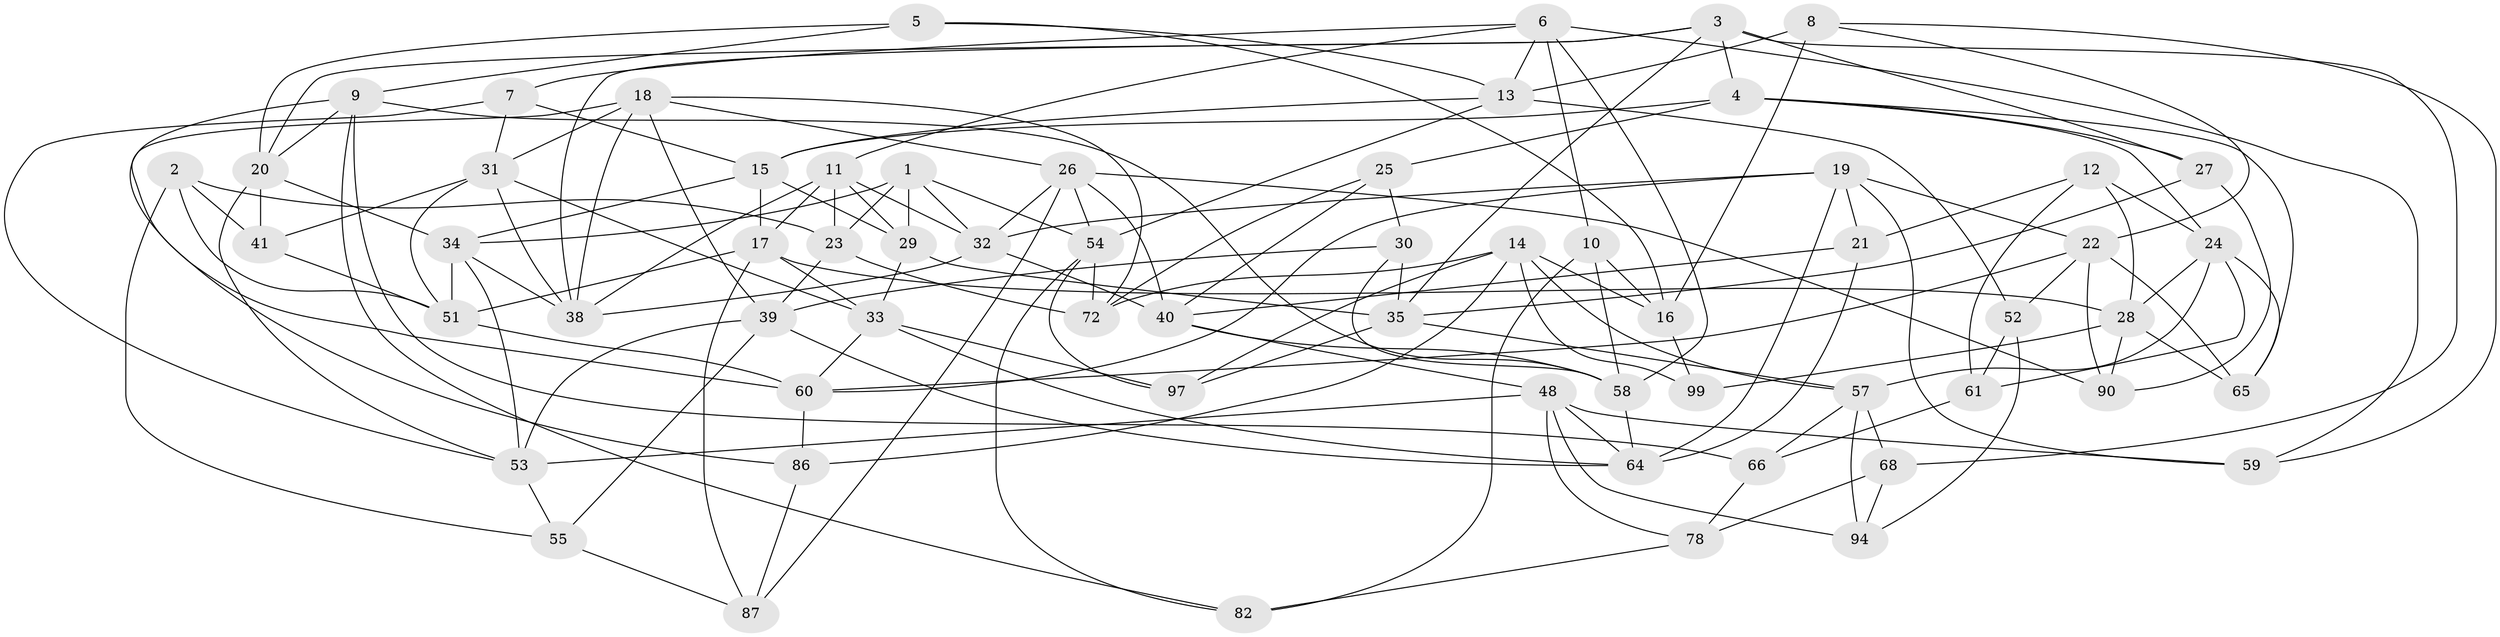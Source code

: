 // Generated by graph-tools (version 1.1) at 2025/24/03/03/25 07:24:31]
// undirected, 63 vertices, 160 edges
graph export_dot {
graph [start="1"]
  node [color=gray90,style=filled];
  1 [super="+75"];
  2;
  3 [super="+56"];
  4 [super="+63"];
  5;
  6 [super="+37"];
  7;
  8;
  9 [super="+49"];
  10;
  11 [super="+36"];
  12;
  13 [super="+93"];
  14 [super="+89"];
  15 [super="+45"];
  16 [super="+96"];
  17 [super="+70"];
  18 [super="+47"];
  19 [super="+79"];
  20 [super="+43"];
  21;
  22 [super="+42"];
  23 [super="+92"];
  24 [super="+98"];
  25;
  26 [super="+81"];
  27;
  28 [super="+100"];
  29 [super="+62"];
  30;
  31 [super="+67"];
  32 [super="+50"];
  33 [super="+46"];
  34 [super="+44"];
  35 [super="+88"];
  38 [super="+95"];
  39 [super="+84"];
  40 [super="+85"];
  41;
  48 [super="+74"];
  51 [super="+80"];
  52;
  53 [super="+69"];
  54 [super="+83"];
  55;
  57 [super="+91"];
  58 [super="+77"];
  59;
  60 [super="+73"];
  61;
  64 [super="+71"];
  65;
  66;
  68;
  72 [super="+76"];
  78;
  82;
  86;
  87;
  90;
  94;
  97;
  99;
  1 -- 29 [weight=2];
  1 -- 23;
  1 -- 32;
  1 -- 34;
  1 -- 54;
  2 -- 51;
  2 -- 23;
  2 -- 55;
  2 -- 41;
  3 -- 27;
  3 -- 68;
  3 -- 38;
  3 -- 4;
  3 -- 20;
  3 -- 35;
  4 -- 24;
  4 -- 15;
  4 -- 65;
  4 -- 25;
  4 -- 27;
  5 -- 16;
  5 -- 9;
  5 -- 20;
  5 -- 13;
  6 -- 59;
  6 -- 11;
  6 -- 10;
  6 -- 7;
  6 -- 13;
  6 -- 58;
  7 -- 53;
  7 -- 15;
  7 -- 31;
  8 -- 59;
  8 -- 22;
  8 -- 16;
  8 -- 13;
  9 -- 82;
  9 -- 58;
  9 -- 20;
  9 -- 66;
  9 -- 60;
  10 -- 58;
  10 -- 82;
  10 -- 16;
  11 -- 17;
  11 -- 32;
  11 -- 23;
  11 -- 38;
  11 -- 29;
  12 -- 28;
  12 -- 24;
  12 -- 21;
  12 -- 61;
  13 -- 52;
  13 -- 15;
  13 -- 54;
  14 -- 57;
  14 -- 86;
  14 -- 16;
  14 -- 97;
  14 -- 99;
  14 -- 72;
  15 -- 17;
  15 -- 29;
  15 -- 34;
  16 -- 99 [weight=2];
  17 -- 87;
  17 -- 33;
  17 -- 28;
  17 -- 51;
  18 -- 38;
  18 -- 86;
  18 -- 72;
  18 -- 31;
  18 -- 39;
  18 -- 26;
  19 -- 21;
  19 -- 59;
  19 -- 64;
  19 -- 22;
  19 -- 32;
  19 -- 60;
  20 -- 41;
  20 -- 53;
  20 -- 34;
  21 -- 64;
  21 -- 40;
  22 -- 52;
  22 -- 65;
  22 -- 90;
  22 -- 60;
  23 -- 72 [weight=2];
  23 -- 39;
  24 -- 28;
  24 -- 57;
  24 -- 61;
  24 -- 65;
  25 -- 30;
  25 -- 72;
  25 -- 40;
  26 -- 87;
  26 -- 54;
  26 -- 32;
  26 -- 40;
  26 -- 90;
  27 -- 35;
  27 -- 90;
  28 -- 90;
  28 -- 99;
  28 -- 65;
  29 -- 35;
  29 -- 33;
  30 -- 39;
  30 -- 35;
  30 -- 58;
  31 -- 41;
  31 -- 51;
  31 -- 33;
  31 -- 38;
  32 -- 40;
  32 -- 38;
  33 -- 64;
  33 -- 60;
  33 -- 97;
  34 -- 53;
  34 -- 51;
  34 -- 38;
  35 -- 97;
  35 -- 57;
  39 -- 55;
  39 -- 64;
  39 -- 53;
  40 -- 48;
  40 -- 58;
  41 -- 51;
  48 -- 78;
  48 -- 64;
  48 -- 59;
  48 -- 53;
  48 -- 94;
  51 -- 60;
  52 -- 94;
  52 -- 61;
  53 -- 55;
  54 -- 72;
  54 -- 97;
  54 -- 82;
  55 -- 87;
  57 -- 94;
  57 -- 66;
  57 -- 68;
  58 -- 64;
  60 -- 86;
  61 -- 66;
  66 -- 78;
  68 -- 94;
  68 -- 78;
  78 -- 82;
  86 -- 87;
}
